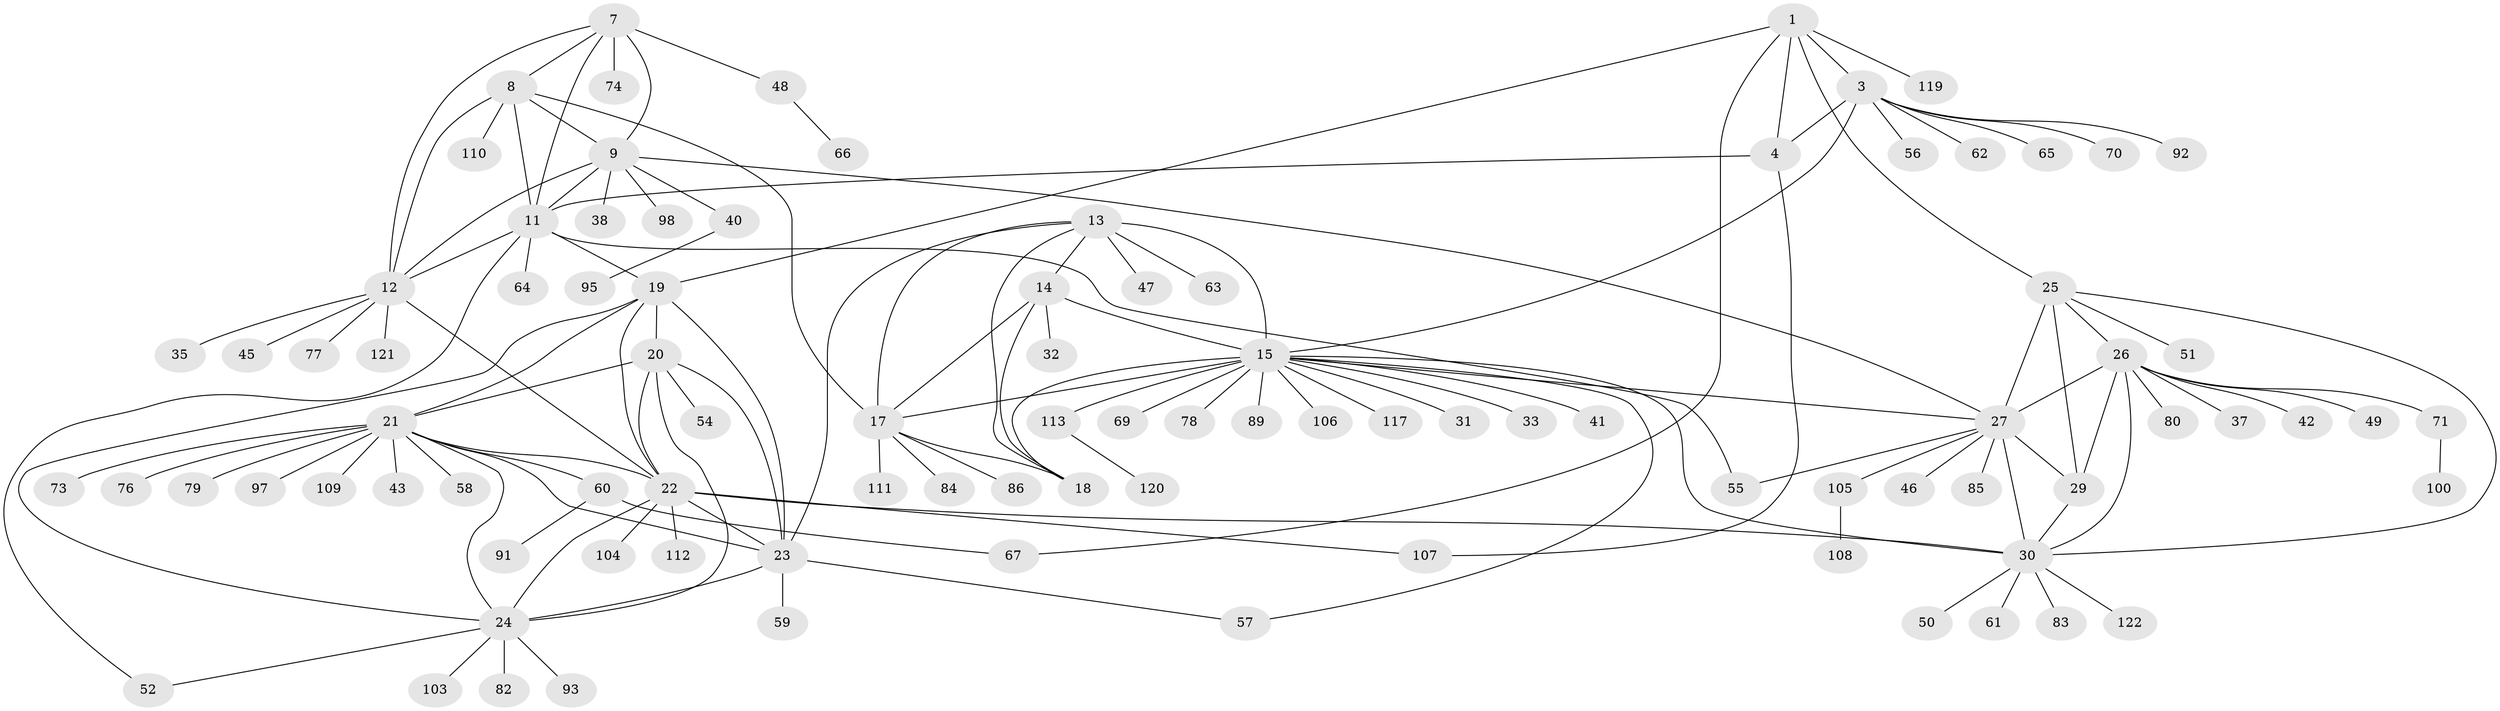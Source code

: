 // original degree distribution, {9: 0.04878048780487805, 5: 0.016260162601626018, 7: 0.04878048780487805, 8: 0.024390243902439025, 6: 0.032520325203252036, 10: 0.016260162601626018, 11: 0.04065040650406504, 12: 0.008130081300813009, 14: 0.008130081300813009, 1: 0.5934959349593496, 2: 0.14634146341463414, 3: 0.016260162601626018}
// Generated by graph-tools (version 1.1) at 2025/42/03/06/25 10:42:09]
// undirected, 95 vertices, 136 edges
graph export_dot {
graph [start="1"]
  node [color=gray90,style=filled];
  1 [super="+2"];
  3 [super="+5"];
  4 [super="+6"];
  7 [super="+34"];
  8 [super="+88"];
  9 [super="+10"];
  11 [super="+99"];
  12 [super="+44"];
  13 [super="+72"];
  14;
  15 [super="+16"];
  17 [super="+94"];
  18 [super="+53"];
  19 [super="+116"];
  20 [super="+36"];
  21 [super="+114"];
  22 [super="+96"];
  23 [super="+87"];
  24;
  25;
  26 [super="+75"];
  27 [super="+28"];
  29 [super="+39"];
  30 [super="+90"];
  31;
  32;
  33;
  35;
  37;
  38;
  40;
  41;
  42;
  43;
  45;
  46;
  47;
  48;
  49;
  50;
  51;
  52 [super="+123"];
  54 [super="+68"];
  55;
  56;
  57;
  58;
  59 [super="+81"];
  60;
  61;
  62;
  63;
  64 [super="+118"];
  65;
  66;
  67;
  69 [super="+101"];
  70;
  71;
  73;
  74;
  76;
  77;
  78;
  79;
  80;
  82;
  83;
  84;
  85;
  86;
  89;
  91;
  92 [super="+102"];
  93;
  95;
  97;
  98;
  100 [super="+115"];
  103;
  104;
  105;
  106;
  107;
  108;
  109;
  110;
  111;
  112;
  113;
  117;
  119;
  120;
  121;
  122;
  1 -- 3 [weight=4];
  1 -- 4 [weight=4];
  1 -- 19;
  1 -- 25;
  1 -- 67;
  1 -- 119;
  3 -- 4 [weight=4];
  3 -- 56;
  3 -- 70;
  3 -- 92;
  3 -- 15;
  3 -- 65;
  3 -- 62;
  4 -- 11;
  4 -- 107;
  7 -- 8;
  7 -- 9 [weight=2];
  7 -- 11;
  7 -- 12;
  7 -- 48;
  7 -- 74;
  8 -- 9 [weight=2];
  8 -- 11;
  8 -- 12;
  8 -- 17;
  8 -- 110;
  9 -- 11 [weight=2];
  9 -- 12 [weight=2];
  9 -- 40;
  9 -- 98;
  9 -- 38;
  9 -- 27;
  11 -- 12;
  11 -- 55;
  11 -- 64;
  11 -- 52;
  11 -- 19;
  12 -- 22;
  12 -- 35;
  12 -- 45;
  12 -- 77;
  12 -- 121;
  13 -- 14;
  13 -- 15 [weight=2];
  13 -- 17;
  13 -- 18;
  13 -- 23;
  13 -- 47;
  13 -- 63;
  14 -- 15 [weight=2];
  14 -- 17;
  14 -- 18;
  14 -- 32;
  15 -- 17 [weight=2];
  15 -- 18 [weight=2];
  15 -- 31;
  15 -- 33;
  15 -- 69;
  15 -- 78;
  15 -- 117;
  15 -- 41;
  15 -- 106;
  15 -- 113;
  15 -- 89;
  15 -- 57;
  15 -- 27;
  15 -- 30;
  17 -- 18;
  17 -- 84;
  17 -- 86;
  17 -- 111;
  19 -- 20;
  19 -- 21;
  19 -- 22;
  19 -- 23;
  19 -- 24;
  20 -- 21;
  20 -- 22;
  20 -- 23;
  20 -- 24;
  20 -- 54;
  21 -- 22;
  21 -- 23;
  21 -- 24;
  21 -- 43;
  21 -- 58;
  21 -- 60;
  21 -- 73;
  21 -- 76;
  21 -- 79;
  21 -- 97;
  21 -- 109;
  22 -- 23;
  22 -- 24;
  22 -- 30;
  22 -- 104;
  22 -- 107;
  22 -- 112;
  23 -- 24;
  23 -- 57;
  23 -- 59;
  24 -- 52;
  24 -- 82;
  24 -- 93;
  24 -- 103;
  25 -- 26;
  25 -- 27 [weight=2];
  25 -- 29;
  25 -- 30;
  25 -- 51;
  26 -- 27 [weight=2];
  26 -- 29;
  26 -- 30;
  26 -- 37;
  26 -- 42;
  26 -- 49;
  26 -- 71;
  26 -- 80;
  27 -- 29 [weight=2];
  27 -- 30 [weight=2];
  27 -- 46;
  27 -- 55;
  27 -- 85;
  27 -- 105;
  29 -- 30;
  30 -- 50;
  30 -- 61;
  30 -- 83;
  30 -- 122;
  40 -- 95;
  48 -- 66;
  60 -- 67;
  60 -- 91;
  71 -- 100;
  105 -- 108;
  113 -- 120;
}
